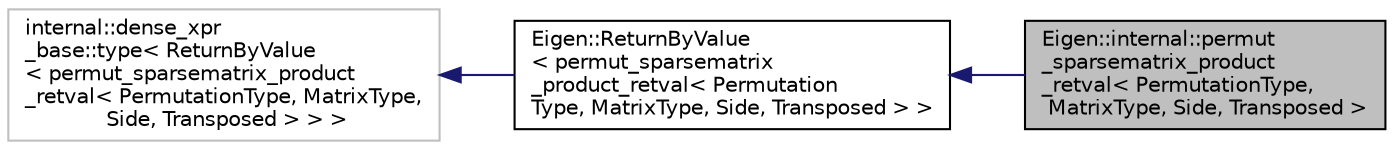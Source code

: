 digraph "Eigen::internal::permut_sparsematrix_product_retval&lt; PermutationType, MatrixType, Side, Transposed &gt;"
{
  edge [fontname="Helvetica",fontsize="10",labelfontname="Helvetica",labelfontsize="10"];
  node [fontname="Helvetica",fontsize="10",shape=record];
  rankdir="LR";
  Node1 [label="Eigen::internal::permut\l_sparsematrix_product\l_retval\< PermutationType,\l MatrixType, Side, Transposed \>",height=0.2,width=0.4,color="black", fillcolor="grey75", style="filled" fontcolor="black"];
  Node2 -> Node1 [dir="back",color="midnightblue",fontsize="10",style="solid",fontname="Helvetica"];
  Node2 [label="Eigen::ReturnByValue\l\< permut_sparsematrix\l_product_retval\< Permutation\lType, MatrixType, Side, Transposed \> \>",height=0.2,width=0.4,color="black", fillcolor="white", style="filled",URL="$classEigen_1_1ReturnByValue.html"];
  Node3 -> Node2 [dir="back",color="midnightblue",fontsize="10",style="solid",fontname="Helvetica"];
  Node3 [label="internal::dense_xpr\l_base::type\< ReturnByValue\l\< permut_sparsematrix_product\l_retval\< PermutationType, MatrixType,\l Side, Transposed \> \> \>",height=0.2,width=0.4,color="grey75", fillcolor="white", style="filled"];
}
